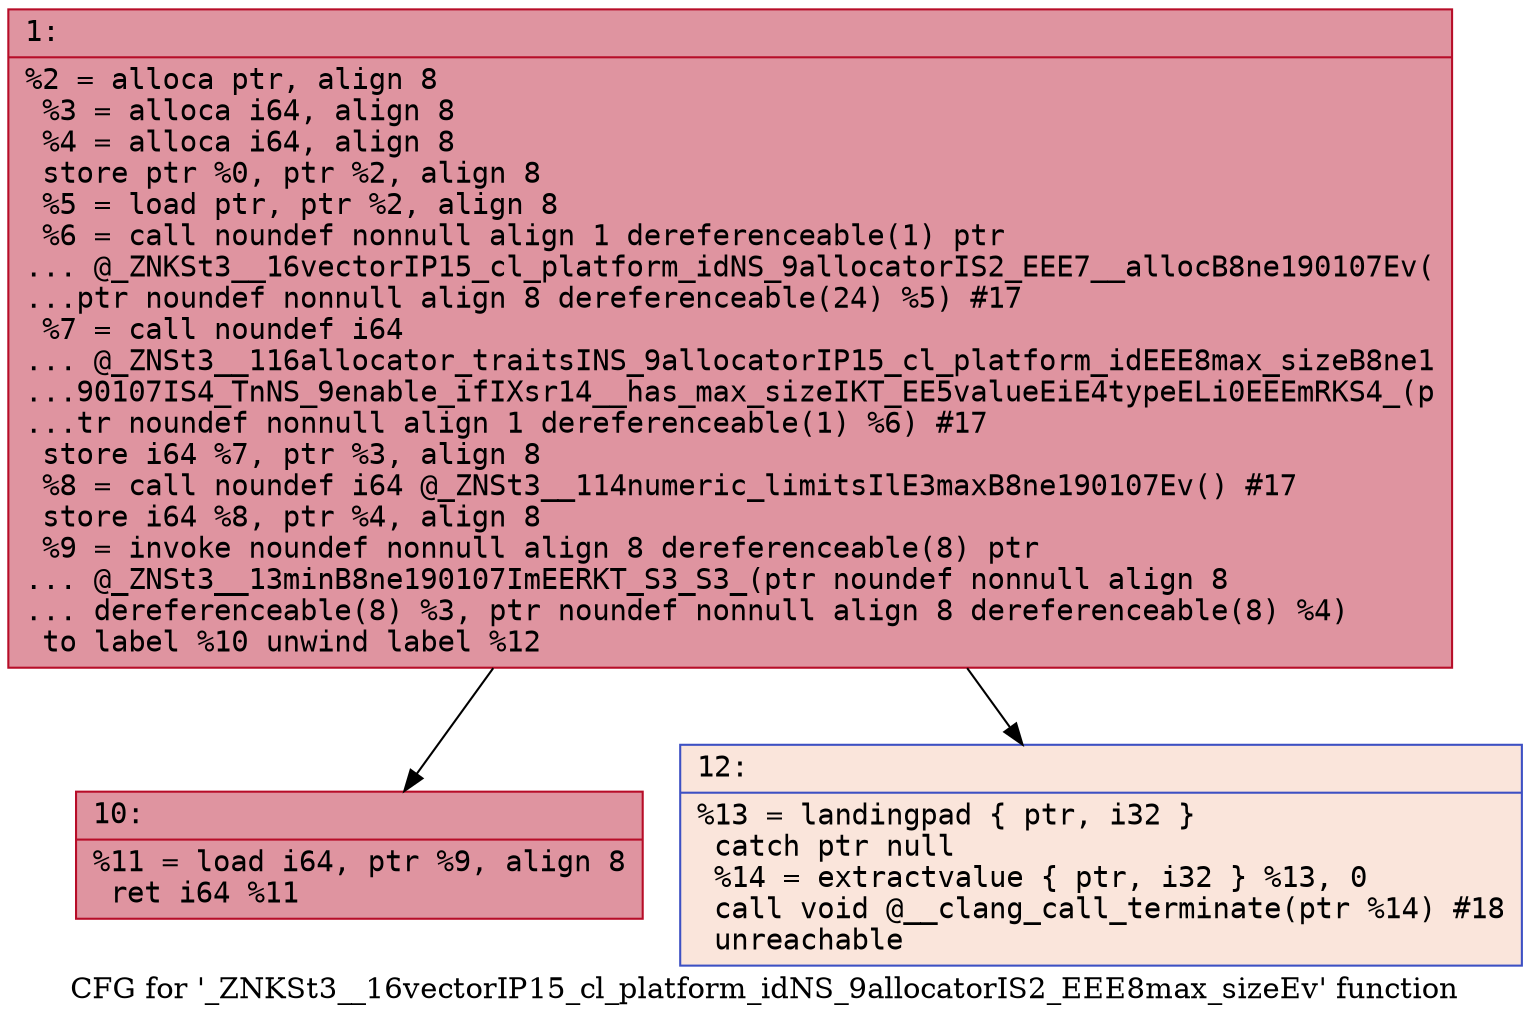 digraph "CFG for '_ZNKSt3__16vectorIP15_cl_platform_idNS_9allocatorIS2_EEE8max_sizeEv' function" {
	label="CFG for '_ZNKSt3__16vectorIP15_cl_platform_idNS_9allocatorIS2_EEE8max_sizeEv' function";

	Node0x600000633f20 [shape=record,color="#b70d28ff", style=filled, fillcolor="#b70d2870" fontname="Courier",label="{1:\l|  %2 = alloca ptr, align 8\l  %3 = alloca i64, align 8\l  %4 = alloca i64, align 8\l  store ptr %0, ptr %2, align 8\l  %5 = load ptr, ptr %2, align 8\l  %6 = call noundef nonnull align 1 dereferenceable(1) ptr\l... @_ZNKSt3__16vectorIP15_cl_platform_idNS_9allocatorIS2_EEE7__allocB8ne190107Ev(\l...ptr noundef nonnull align 8 dereferenceable(24) %5) #17\l  %7 = call noundef i64\l... @_ZNSt3__116allocator_traitsINS_9allocatorIP15_cl_platform_idEEE8max_sizeB8ne1\l...90107IS4_TnNS_9enable_ifIXsr14__has_max_sizeIKT_EE5valueEiE4typeELi0EEEmRKS4_(p\l...tr noundef nonnull align 1 dereferenceable(1) %6) #17\l  store i64 %7, ptr %3, align 8\l  %8 = call noundef i64 @_ZNSt3__114numeric_limitsIlE3maxB8ne190107Ev() #17\l  store i64 %8, ptr %4, align 8\l  %9 = invoke noundef nonnull align 8 dereferenceable(8) ptr\l... @_ZNSt3__13minB8ne190107ImEERKT_S3_S3_(ptr noundef nonnull align 8\l... dereferenceable(8) %3, ptr noundef nonnull align 8 dereferenceable(8) %4)\l          to label %10 unwind label %12\l}"];
	Node0x600000633f20 -> Node0x600000633f70[tooltip="1 -> 10\nProbability 100.00%" ];
	Node0x600000633f20 -> Node0x600000634000[tooltip="1 -> 12\nProbability 0.00%" ];
	Node0x600000633f70 [shape=record,color="#b70d28ff", style=filled, fillcolor="#b70d2870" fontname="Courier",label="{10:\l|  %11 = load i64, ptr %9, align 8\l  ret i64 %11\l}"];
	Node0x600000634000 [shape=record,color="#3d50c3ff", style=filled, fillcolor="#f4c5ad70" fontname="Courier",label="{12:\l|  %13 = landingpad \{ ptr, i32 \}\l          catch ptr null\l  %14 = extractvalue \{ ptr, i32 \} %13, 0\l  call void @__clang_call_terminate(ptr %14) #18\l  unreachable\l}"];
}
